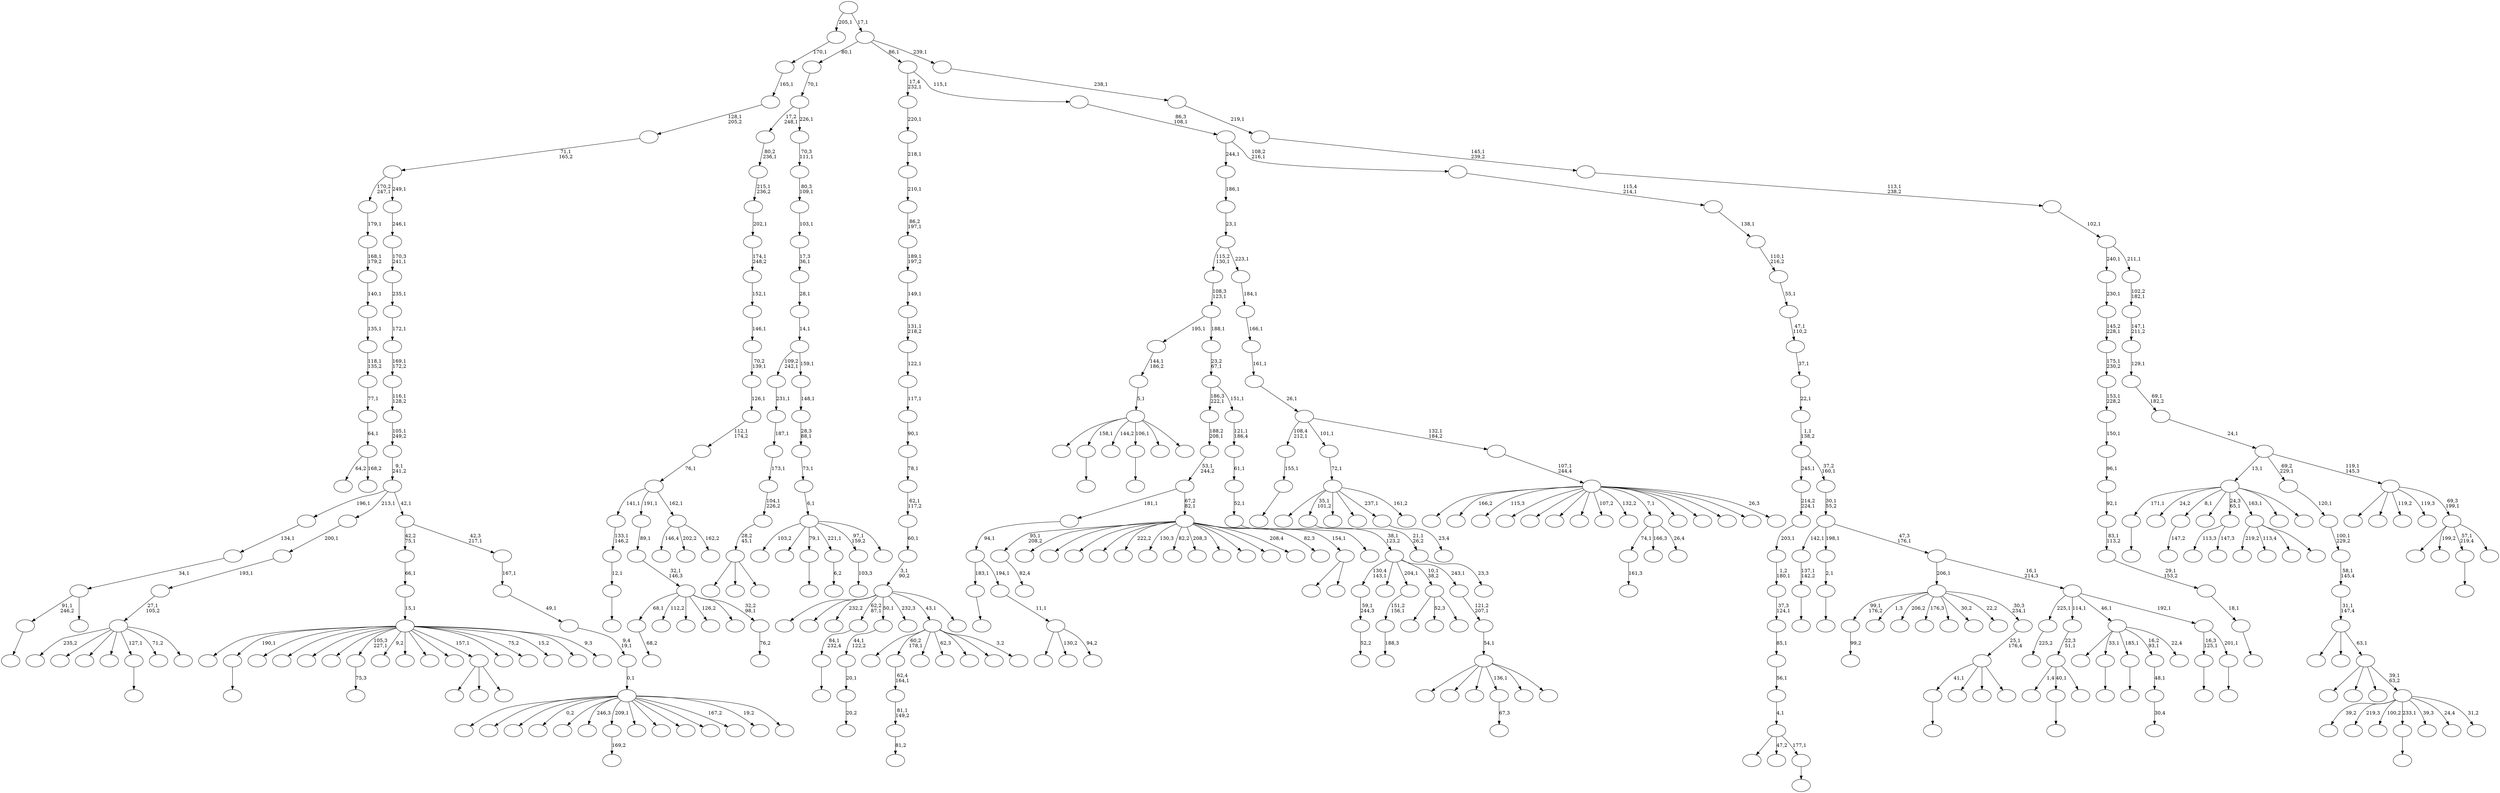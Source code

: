 digraph T {
	450 [label=""]
	449 [label=""]
	448 [label=""]
	447 [label=""]
	446 [label=""]
	445 [label=""]
	444 [label=""]
	443 [label=""]
	442 [label=""]
	441 [label=""]
	440 [label=""]
	439 [label=""]
	438 [label=""]
	437 [label=""]
	436 [label=""]
	435 [label=""]
	434 [label=""]
	433 [label=""]
	432 [label=""]
	431 [label=""]
	430 [label=""]
	429 [label=""]
	428 [label=""]
	427 [label=""]
	426 [label=""]
	425 [label=""]
	424 [label=""]
	423 [label=""]
	422 [label=""]
	421 [label=""]
	420 [label=""]
	419 [label=""]
	418 [label=""]
	417 [label=""]
	416 [label=""]
	415 [label=""]
	414 [label=""]
	413 [label=""]
	412 [label=""]
	411 [label=""]
	410 [label=""]
	409 [label=""]
	408 [label=""]
	407 [label=""]
	406 [label=""]
	405 [label=""]
	404 [label=""]
	403 [label=""]
	402 [label=""]
	401 [label=""]
	400 [label=""]
	399 [label=""]
	398 [label=""]
	397 [label=""]
	396 [label=""]
	395 [label=""]
	394 [label=""]
	393 [label=""]
	392 [label=""]
	391 [label=""]
	390 [label=""]
	389 [label=""]
	388 [label=""]
	387 [label=""]
	386 [label=""]
	385 [label=""]
	384 [label=""]
	383 [label=""]
	382 [label=""]
	381 [label=""]
	380 [label=""]
	379 [label=""]
	378 [label=""]
	377 [label=""]
	376 [label=""]
	375 [label=""]
	374 [label=""]
	373 [label=""]
	372 [label=""]
	371 [label=""]
	370 [label=""]
	369 [label=""]
	368 [label=""]
	367 [label=""]
	366 [label=""]
	365 [label=""]
	364 [label=""]
	363 [label=""]
	362 [label=""]
	361 [label=""]
	360 [label=""]
	359 [label=""]
	358 [label=""]
	357 [label=""]
	356 [label=""]
	355 [label=""]
	354 [label=""]
	353 [label=""]
	352 [label=""]
	351 [label=""]
	350 [label=""]
	349 [label=""]
	348 [label=""]
	347 [label=""]
	346 [label=""]
	345 [label=""]
	344 [label=""]
	343 [label=""]
	342 [label=""]
	341 [label=""]
	340 [label=""]
	339 [label=""]
	338 [label=""]
	337 [label=""]
	336 [label=""]
	335 [label=""]
	334 [label=""]
	333 [label=""]
	332 [label=""]
	331 [label=""]
	330 [label=""]
	329 [label=""]
	328 [label=""]
	327 [label=""]
	326 [label=""]
	325 [label=""]
	324 [label=""]
	323 [label=""]
	322 [label=""]
	321 [label=""]
	320 [label=""]
	319 [label=""]
	318 [label=""]
	317 [label=""]
	316 [label=""]
	315 [label=""]
	314 [label=""]
	313 [label=""]
	312 [label=""]
	311 [label=""]
	310 [label=""]
	309 [label=""]
	308 [label=""]
	307 [label=""]
	306 [label=""]
	305 [label=""]
	304 [label=""]
	303 [label=""]
	302 [label=""]
	301 [label=""]
	300 [label=""]
	299 [label=""]
	298 [label=""]
	297 [label=""]
	296 [label=""]
	295 [label=""]
	294 [label=""]
	293 [label=""]
	292 [label=""]
	291 [label=""]
	290 [label=""]
	289 [label=""]
	288 [label=""]
	287 [label=""]
	286 [label=""]
	285 [label=""]
	284 [label=""]
	283 [label=""]
	282 [label=""]
	281 [label=""]
	280 [label=""]
	279 [label=""]
	278 [label=""]
	277 [label=""]
	276 [label=""]
	275 [label=""]
	274 [label=""]
	273 [label=""]
	272 [label=""]
	271 [label=""]
	270 [label=""]
	269 [label=""]
	268 [label=""]
	267 [label=""]
	266 [label=""]
	265 [label=""]
	264 [label=""]
	263 [label=""]
	262 [label=""]
	261 [label=""]
	260 [label=""]
	259 [label=""]
	258 [label=""]
	257 [label=""]
	256 [label=""]
	255 [label=""]
	254 [label=""]
	253 [label=""]
	252 [label=""]
	251 [label=""]
	250 [label=""]
	249 [label=""]
	248 [label=""]
	247 [label=""]
	246 [label=""]
	245 [label=""]
	244 [label=""]
	243 [label=""]
	242 [label=""]
	241 [label=""]
	240 [label=""]
	239 [label=""]
	238 [label=""]
	237 [label=""]
	236 [label=""]
	235 [label=""]
	234 [label=""]
	233 [label=""]
	232 [label=""]
	231 [label=""]
	230 [label=""]
	229 [label=""]
	228 [label=""]
	227 [label=""]
	226 [label=""]
	225 [label=""]
	224 [label=""]
	223 [label=""]
	222 [label=""]
	221 [label=""]
	220 [label=""]
	219 [label=""]
	218 [label=""]
	217 [label=""]
	216 [label=""]
	215 [label=""]
	214 [label=""]
	213 [label=""]
	212 [label=""]
	211 [label=""]
	210 [label=""]
	209 [label=""]
	208 [label=""]
	207 [label=""]
	206 [label=""]
	205 [label=""]
	204 [label=""]
	203 [label=""]
	202 [label=""]
	201 [label=""]
	200 [label=""]
	199 [label=""]
	198 [label=""]
	197 [label=""]
	196 [label=""]
	195 [label=""]
	194 [label=""]
	193 [label=""]
	192 [label=""]
	191 [label=""]
	190 [label=""]
	189 [label=""]
	188 [label=""]
	187 [label=""]
	186 [label=""]
	185 [label=""]
	184 [label=""]
	183 [label=""]
	182 [label=""]
	181 [label=""]
	180 [label=""]
	179 [label=""]
	178 [label=""]
	177 [label=""]
	176 [label=""]
	175 [label=""]
	174 [label=""]
	173 [label=""]
	172 [label=""]
	171 [label=""]
	170 [label=""]
	169 [label=""]
	168 [label=""]
	167 [label=""]
	166 [label=""]
	165 [label=""]
	164 [label=""]
	163 [label=""]
	162 [label=""]
	161 [label=""]
	160 [label=""]
	159 [label=""]
	158 [label=""]
	157 [label=""]
	156 [label=""]
	155 [label=""]
	154 [label=""]
	153 [label=""]
	152 [label=""]
	151 [label=""]
	150 [label=""]
	149 [label=""]
	148 [label=""]
	147 [label=""]
	146 [label=""]
	145 [label=""]
	144 [label=""]
	143 [label=""]
	142 [label=""]
	141 [label=""]
	140 [label=""]
	139 [label=""]
	138 [label=""]
	137 [label=""]
	136 [label=""]
	135 [label=""]
	134 [label=""]
	133 [label=""]
	132 [label=""]
	131 [label=""]
	130 [label=""]
	129 [label=""]
	128 [label=""]
	127 [label=""]
	126 [label=""]
	125 [label=""]
	124 [label=""]
	123 [label=""]
	122 [label=""]
	121 [label=""]
	120 [label=""]
	119 [label=""]
	118 [label=""]
	117 [label=""]
	116 [label=""]
	115 [label=""]
	114 [label=""]
	113 [label=""]
	112 [label=""]
	111 [label=""]
	110 [label=""]
	109 [label=""]
	108 [label=""]
	107 [label=""]
	106 [label=""]
	105 [label=""]
	104 [label=""]
	103 [label=""]
	102 [label=""]
	101 [label=""]
	100 [label=""]
	99 [label=""]
	98 [label=""]
	97 [label=""]
	96 [label=""]
	95 [label=""]
	94 [label=""]
	93 [label=""]
	92 [label=""]
	91 [label=""]
	90 [label=""]
	89 [label=""]
	88 [label=""]
	87 [label=""]
	86 [label=""]
	85 [label=""]
	84 [label=""]
	83 [label=""]
	82 [label=""]
	81 [label=""]
	80 [label=""]
	79 [label=""]
	78 [label=""]
	77 [label=""]
	76 [label=""]
	75 [label=""]
	74 [label=""]
	73 [label=""]
	72 [label=""]
	71 [label=""]
	70 [label=""]
	69 [label=""]
	68 [label=""]
	67 [label=""]
	66 [label=""]
	65 [label=""]
	64 [label=""]
	63 [label=""]
	62 [label=""]
	61 [label=""]
	60 [label=""]
	59 [label=""]
	58 [label=""]
	57 [label=""]
	56 [label=""]
	55 [label=""]
	54 [label=""]
	53 [label=""]
	52 [label=""]
	51 [label=""]
	50 [label=""]
	49 [label=""]
	48 [label=""]
	47 [label=""]
	46 [label=""]
	45 [label=""]
	44 [label=""]
	43 [label=""]
	42 [label=""]
	41 [label=""]
	40 [label=""]
	39 [label=""]
	38 [label=""]
	37 [label=""]
	36 [label=""]
	35 [label=""]
	34 [label=""]
	33 [label=""]
	32 [label=""]
	31 [label=""]
	30 [label=""]
	29 [label=""]
	28 [label=""]
	27 [label=""]
	26 [label=""]
	25 [label=""]
	24 [label=""]
	23 [label=""]
	22 [label=""]
	21 [label=""]
	20 [label=""]
	19 [label=""]
	18 [label=""]
	17 [label=""]
	16 [label=""]
	15 [label=""]
	14 [label=""]
	13 [label=""]
	12 [label=""]
	11 [label=""]
	10 [label=""]
	9 [label=""]
	8 [label=""]
	7 [label=""]
	6 [label=""]
	5 [label=""]
	4 [label=""]
	3 [label=""]
	2 [label=""]
	1 [label=""]
	0 [label=""]
	444 -> 445 [label=""]
	440 -> 441 [label=""]
	437 -> 438 [label=""]
	435 -> 436 [label=""]
	434 -> 435 [label="137,1\n142,2"]
	432 -> 433 [label="6,2"]
	427 -> 428 [label="82,4"]
	423 -> 424 [label="99,2"]
	416 -> 417 [label=""]
	412 -> 413 [label=""]
	407 -> 408 [label=""]
	406 -> 407 [label="18,1"]
	405 -> 406 [label="29,1\n153,2"]
	404 -> 405 [label="83,1\n113,2"]
	403 -> 404 [label="92,1"]
	402 -> 403 [label="96,1"]
	401 -> 402 [label="150,1"]
	400 -> 401 [label="153,1\n228,2"]
	399 -> 400 [label="175,1\n230,2"]
	398 -> 399 [label="145,2\n228,1"]
	397 -> 398 [label="230,1"]
	395 -> 396 [label=""]
	387 -> 388 [label="68,2"]
	385 -> 386 [label=""]
	384 -> 385 [label="12,1"]
	383 -> 384 [label="133,1\n146,2"]
	380 -> 381 [label=""]
	373 -> 374 [label="161,3"]
	367 -> 368 [label="81,2"]
	366 -> 367 [label="81,1\n149,2"]
	365 -> 366 [label="62,4\n164,1"]
	363 -> 364 [label="103,3"]
	352 -> 353 [label=""]
	349 -> 350 [label=""]
	348 -> 349 [label="84,1\n232,4"]
	341 -> 342 [label=""]
	334 -> 335 [label=""]
	329 -> 330 [label=""]
	326 -> 327 [label=""]
	325 -> 326 [label="155,1"]
	322 -> 323 [label="20,2"]
	321 -> 322 [label="20,1"]
	320 -> 321 [label="44,1\n122,2"]
	318 -> 319 [label="169,2"]
	314 -> 315 [label="23,3"]
	313 -> 314 [label="21,1\n26,2"]
	306 -> 307 [label=""]
	299 -> 300 [label=""]
	294 -> 420 [label=""]
	294 -> 412 [label="158,1"]
	294 -> 409 [label="144,2"]
	294 -> 395 [label="106,1"]
	294 -> 351 [label=""]
	294 -> 295 [label=""]
	293 -> 294 [label="5,1"]
	292 -> 293 [label="144,1\n186,2"]
	290 -> 291 [label="147,2"]
	279 -> 280 [label=""]
	278 -> 279 [label="2,1"]
	276 -> 277 [label="225,2"]
	274 -> 275 [label=""]
	273 -> 393 [label=""]
	273 -> 301 [label="47,2"]
	273 -> 274 [label="177,1"]
	272 -> 273 [label="4,1"]
	271 -> 272 [label="56,1"]
	270 -> 271 [label="85,1"]
	269 -> 270 [label="37,3\n124,1"]
	268 -> 269 [label="1,2\n180,1"]
	267 -> 268 [label="203,1"]
	266 -> 267 [label="214,2\n224,1"]
	264 -> 265 [label="76,2"]
	263 -> 387 [label="68,1"]
	263 -> 375 [label="112,2"]
	263 -> 369 [label=""]
	263 -> 362 [label="126,2"]
	263 -> 285 [label=""]
	263 -> 264 [label="32,2\n98,1"]
	262 -> 263 [label="32,1\n146,3"]
	261 -> 262 [label="89,1"]
	259 -> 260 [label="75,3"]
	256 -> 257 [label="52,2"]
	255 -> 256 [label="59,1\n244,3"]
	248 -> 373 [label="74,1"]
	248 -> 354 [label="166,3"]
	248 -> 249 [label="26,4"]
	245 -> 443 [label="113,3"]
	245 -> 246 [label="147,3"]
	242 -> 416 [label="91,1\n246,2"]
	242 -> 243 [label=""]
	241 -> 242 [label="34,1"]
	240 -> 241 [label="134,1"]
	237 -> 238 [label=""]
	233 -> 410 [label=""]
	233 -> 302 [label=""]
	233 -> 234 [label=""]
	232 -> 233 [label="28,2\n45,1"]
	231 -> 232 [label="104,1\n226,2"]
	230 -> 231 [label="173,1"]
	229 -> 230 [label="187,1"]
	228 -> 229 [label="231,1"]
	224 -> 356 [label="146,4"]
	224 -> 287 [label="202,2"]
	224 -> 225 [label="162,2"]
	223 -> 383 [label="141,1"]
	223 -> 261 [label="191,1"]
	223 -> 224 [label="162,1"]
	222 -> 223 [label="76,1"]
	221 -> 222 [label="112,1\n174,2"]
	220 -> 221 [label="126,1"]
	219 -> 220 [label="70,2\n139,1"]
	218 -> 219 [label="146,1"]
	217 -> 218 [label="152,1"]
	216 -> 217 [label="174,1\n248,2"]
	215 -> 216 [label="202,1"]
	214 -> 215 [label="215,1\n236,2"]
	213 -> 214 [label="80,2\n236,1"]
	210 -> 442 [label="1,4"]
	210 -> 329 [label="40,1"]
	210 -> 211 [label=""]
	209 -> 210 [label="22,3\n51,1"]
	206 -> 207 [label="30,4"]
	205 -> 206 [label="48,1"]
	203 -> 449 [label="219,2"]
	203 -> 339 [label="113,4"]
	203 -> 308 [label=""]
	203 -> 204 [label=""]
	196 -> 358 [label=""]
	196 -> 244 [label=""]
	196 -> 197 [label=""]
	191 -> 192 [label="188,3"]
	190 -> 191 [label="151,2\n156,1"]
	188 -> 189 [label="23,4"]
	179 -> 334 [label="41,1"]
	179 -> 305 [label=""]
	179 -> 288 [label=""]
	179 -> 180 [label=""]
	178 -> 179 [label="25,1\n176,4"]
	177 -> 423 [label="99,1\n176,2"]
	177 -> 418 [label="1,3"]
	177 -> 392 [label="206,2"]
	177 -> 357 [label="176,3"]
	177 -> 344 [label=""]
	177 -> 282 [label="30,2"]
	177 -> 227 [label="22,2"]
	177 -> 178 [label="30,3\n234,1"]
	170 -> 371 [label=""]
	170 -> 324 [label="52,3"]
	170 -> 171 [label=""]
	168 -> 391 [label=""]
	168 -> 313 [label="35,1\n101,2"]
	168 -> 284 [label=""]
	168 -> 251 [label=""]
	168 -> 188 [label="237,1"]
	168 -> 169 [label="161,2"]
	167 -> 168 [label="72,1"]
	165 -> 166 [label=""]
	163 -> 437 [label="171,1"]
	163 -> 309 [label="24,2"]
	163 -> 290 [label="8,1"]
	163 -> 250 [label=""]
	163 -> 245 [label="24,3\n65,1"]
	163 -> 203 [label="163,1"]
	163 -> 181 [label=""]
	163 -> 164 [label=""]
	160 -> 340 [label=""]
	160 -> 161 [label=""]
	158 -> 429 [label="235,2"]
	158 -> 421 [label=""]
	158 -> 370 [label=""]
	158 -> 310 [label=""]
	158 -> 299 [label="127,1"]
	158 -> 297 [label="71,2"]
	158 -> 159 [label=""]
	157 -> 158 [label="27,1\n105,2"]
	156 -> 157 [label="193,1"]
	155 -> 156 [label="200,1"]
	151 -> 152 [label="67,3"]
	149 -> 414 [label=""]
	149 -> 377 [label="130,2"]
	149 -> 150 [label="94,2"]
	148 -> 149 [label="11,1"]
	147 -> 341 [label="183,1"]
	147 -> 148 [label="194,1"]
	146 -> 147 [label="94,1"]
	144 -> 425 [label=""]
	144 -> 380 [label="190,1"]
	144 -> 359 [label=""]
	144 -> 337 [label=""]
	144 -> 328 [label=""]
	144 -> 289 [label=""]
	144 -> 259 [label="105,3\n227,1"]
	144 -> 247 [label="9,2"]
	144 -> 236 [label=""]
	144 -> 235 [label=""]
	144 -> 202 [label=""]
	144 -> 196 [label="157,1"]
	144 -> 185 [label=""]
	144 -> 184 [label="75,2"]
	144 -> 154 [label="15,2"]
	144 -> 153 [label=""]
	144 -> 145 [label="9,3"]
	143 -> 144 [label="15,1"]
	142 -> 143 [label="66,1"]
	140 -> 446 [label=""]
	140 -> 440 [label="33,1"]
	140 -> 306 [label="185,1"]
	140 -> 205 [label="16,2\n93,1"]
	140 -> 141 [label="22,4"]
	138 -> 378 [label="64,2"]
	138 -> 139 [label="168,2"]
	137 -> 138 [label="64,1"]
	136 -> 137 [label="77,1"]
	135 -> 136 [label="118,1\n135,2"]
	134 -> 135 [label="135,1"]
	133 -> 134 [label="140,1"]
	132 -> 133 [label="168,1\n179,2"]
	131 -> 132 [label="179,1"]
	128 -> 390 [label=""]
	128 -> 365 [label="60,2\n178,1"]
	128 -> 338 [label=""]
	128 -> 316 [label="62,3"]
	128 -> 226 [label=""]
	128 -> 199 [label=""]
	128 -> 129 [label="3,2"]
	126 -> 450 [label="103,2"]
	126 -> 448 [label=""]
	126 -> 444 [label="79,1"]
	126 -> 432 [label="221,1"]
	126 -> 363 [label="97,1\n159,2"]
	126 -> 127 [label=""]
	125 -> 126 [label="6,1"]
	124 -> 125 [label="73,1"]
	123 -> 124 [label="28,3\n88,1"]
	122 -> 123 [label="148,1"]
	121 -> 228 [label="109,2\n242,1"]
	121 -> 122 [label="159,1"]
	120 -> 121 [label="14,1"]
	119 -> 120 [label="28,1"]
	118 -> 119 [label="17,3\n36,1"]
	117 -> 118 [label="103,1"]
	116 -> 117 [label="80,3\n109,1"]
	115 -> 116 [label="70,3\n111,1"]
	114 -> 213 [label="17,2\n248,1"]
	114 -> 115 [label="226,1"]
	113 -> 114 [label="70,1"]
	111 -> 430 [label=""]
	111 -> 419 [label=""]
	111 -> 389 [label=""]
	111 -> 361 [label="0,2"]
	111 -> 346 [label=""]
	111 -> 333 [label="246,3"]
	111 -> 318 [label="209,1"]
	111 -> 298 [label=""]
	111 -> 283 [label=""]
	111 -> 186 [label=""]
	111 -> 183 [label=""]
	111 -> 176 [label="167,2"]
	111 -> 173 [label="19,2"]
	111 -> 112 [label=""]
	110 -> 111 [label="0,1"]
	109 -> 110 [label="9,4\n19,1"]
	108 -> 109 [label="49,1"]
	107 -> 108 [label="167,1"]
	106 -> 142 [label="42,2\n75,1"]
	106 -> 107 [label="42,3\n217,1"]
	105 -> 240 [label="196,1"]
	105 -> 155 [label="213,1"]
	105 -> 106 [label="42,1"]
	104 -> 105 [label="9,1\n241,2"]
	103 -> 104 [label="105,1\n249,2"]
	102 -> 103 [label="116,1\n128,2"]
	101 -> 102 [label="169,1\n172,2"]
	100 -> 101 [label="172,1"]
	99 -> 100 [label="235,1"]
	98 -> 99 [label="170,3\n241,1"]
	97 -> 98 [label="246,1"]
	96 -> 131 [label="170,2\n247,1"]
	96 -> 97 [label="249,1"]
	95 -> 96 [label="71,1\n165,2"]
	94 -> 95 [label="128,1\n205,2"]
	93 -> 94 [label="165,1"]
	92 -> 93 [label="170,1"]
	90 -> 427 [label="95,1\n208,2"]
	90 -> 422 [label=""]
	90 -> 355 [label=""]
	90 -> 336 [label=""]
	90 -> 332 [label=""]
	90 -> 312 [label="222,2"]
	90 -> 286 [label="130,3"]
	90 -> 253 [label="82,2"]
	90 -> 252 [label="208,3"]
	90 -> 200 [label=""]
	90 -> 187 [label=""]
	90 -> 175 [label=""]
	90 -> 174 [label="208,4"]
	90 -> 172 [label="82,3"]
	90 -> 160 [label="154,1"]
	90 -> 91 [label=""]
	89 -> 146 [label="181,1"]
	89 -> 90 [label="67,2\n82,1"]
	88 -> 89 [label="53,1\n244,2"]
	87 -> 88 [label="188,2\n208,1"]
	84 -> 311 [label=""]
	84 -> 198 [label=""]
	84 -> 182 [label=""]
	84 -> 151 [label="136,1"]
	84 -> 130 [label=""]
	84 -> 85 [label=""]
	83 -> 84 [label="54,1"]
	82 -> 83 [label="121,2\n207,1"]
	81 -> 255 [label="130,4\n143,1"]
	81 -> 254 [label=""]
	81 -> 190 [label="204,1"]
	81 -> 170 [label="10,1\n38,2"]
	81 -> 82 [label="243,1"]
	80 -> 81 [label="38,1\n123,2"]
	79 -> 80 [label="52,1"]
	78 -> 79 [label="61,1"]
	77 -> 78 [label="121,1\n186,4"]
	76 -> 87 [label="186,3\n222,1"]
	76 -> 77 [label="151,1"]
	75 -> 76 [label="23,2\n67,1"]
	74 -> 292 [label="195,1"]
	74 -> 75 [label="188,1"]
	73 -> 74 [label="108,3\n123,1"]
	71 -> 447 [label=""]
	71 -> 439 [label="166,2"]
	71 -> 426 [label="115,3"]
	71 -> 415 [label=""]
	71 -> 411 [label=""]
	71 -> 379 [label=""]
	71 -> 304 [label=""]
	71 -> 303 [label="107,2"]
	71 -> 296 [label="132,2"]
	71 -> 248 [label="7,1"]
	71 -> 201 [label=""]
	71 -> 195 [label=""]
	71 -> 193 [label=""]
	71 -> 86 [label=""]
	71 -> 72 [label="26,3"]
	70 -> 71 [label="107,1\n244,4"]
	69 -> 325 [label="108,4\n212,1"]
	69 -> 167 [label="101,1"]
	69 -> 70 [label="132,1\n184,2"]
	68 -> 69 [label="26,1"]
	67 -> 68 [label="161,1"]
	66 -> 67 [label="166,1"]
	65 -> 66 [label="184,1"]
	64 -> 73 [label="115,2\n130,1"]
	64 -> 65 [label="223,1"]
	63 -> 64 [label="23,1"]
	62 -> 63 [label="186,1"]
	60 -> 431 [label=""]
	60 -> 382 [label=""]
	60 -> 360 [label="232,2"]
	60 -> 348 [label="62,2\n87,1"]
	60 -> 320 [label="50,1"]
	60 -> 194 [label="232,3"]
	60 -> 128 [label="43,1"]
	60 -> 61 [label=""]
	59 -> 60 [label="3,1\n90,2"]
	58 -> 59 [label="60,1"]
	57 -> 58 [label="62,1\n117,2"]
	56 -> 57 [label="78,1"]
	55 -> 56 [label="90,1"]
	54 -> 55 [label="117,1"]
	53 -> 54 [label="122,1"]
	52 -> 53 [label="131,1\n218,2"]
	51 -> 52 [label="149,1"]
	50 -> 51 [label="189,1\n197,2"]
	49 -> 50 [label="86,2\n197,1"]
	48 -> 49 [label="210,1"]
	47 -> 48 [label="218,1"]
	46 -> 47 [label="220,1"]
	44 -> 376 [label="39,2"]
	44 -> 343 [label="219,3"]
	44 -> 281 [label="100,2"]
	44 -> 237 [label="233,1"]
	44 -> 212 [label="39,3"]
	44 -> 162 [label="24,4"]
	44 -> 45 [label="31,2"]
	43 -> 347 [label=""]
	43 -> 345 [label=""]
	43 -> 208 [label=""]
	43 -> 44 [label="39,1\n63,2"]
	42 -> 372 [label=""]
	42 -> 331 [label=""]
	42 -> 43 [label="63,1"]
	41 -> 42 [label="31,1\n147,4"]
	40 -> 41 [label="58,1\n145,4"]
	39 -> 40 [label="100,1\n229,2"]
	38 -> 39 [label="120,1"]
	34 -> 35 [label=""]
	33 -> 352 [label="16,3\n125,1"]
	33 -> 34 [label="201,1"]
	32 -> 276 [label="225,1"]
	32 -> 209 [label="114,1"]
	32 -> 140 [label="46,1"]
	32 -> 33 [label="192,1"]
	31 -> 177 [label="206,1"]
	31 -> 32 [label="16,1\n214,3"]
	30 -> 434 [label="142,1"]
	30 -> 278 [label="198,1"]
	30 -> 31 [label="47,3\n176,1"]
	29 -> 30 [label="30,1\n55,2"]
	28 -> 266 [label="245,1"]
	28 -> 29 [label="37,2\n160,1"]
	27 -> 28 [label="1,1\n138,2"]
	26 -> 27 [label="22,1"]
	25 -> 26 [label="37,1"]
	24 -> 25 [label="47,1\n110,2"]
	23 -> 24 [label="55,1"]
	22 -> 23 [label="110,1\n216,2"]
	21 -> 22 [label="138,1"]
	20 -> 21 [label="115,4\n214,1"]
	19 -> 62 [label="244,1"]
	19 -> 20 [label="108,2\n216,1"]
	18 -> 19 [label="86,3\n108,1"]
	17 -> 46 [label="17,4\n232,1"]
	17 -> 18 [label="115,1"]
	15 -> 258 [label=""]
	15 -> 239 [label="199,2"]
	15 -> 165 [label="57,1\n219,4"]
	15 -> 16 [label=""]
	14 -> 394 [label=""]
	14 -> 317 [label=""]
	14 -> 37 [label="119,2"]
	14 -> 36 [label="119,3"]
	14 -> 15 [label="69,3\n199,1"]
	13 -> 163 [label="13,1"]
	13 -> 38 [label="69,2\n229,1"]
	13 -> 14 [label="119,1\n145,3"]
	12 -> 13 [label="24,1"]
	11 -> 12 [label="69,1\n182,2"]
	10 -> 11 [label="129,1"]
	9 -> 10 [label="147,1\n211,2"]
	8 -> 9 [label="102,2\n182,1"]
	7 -> 397 [label="240,1"]
	7 -> 8 [label="211,1"]
	6 -> 7 [label="102,1"]
	5 -> 6 [label="113,1\n238,2"]
	4 -> 5 [label="145,1\n239,2"]
	3 -> 4 [label="219,1"]
	2 -> 3 [label="238,1"]
	1 -> 113 [label="80,1"]
	1 -> 17 [label="86,1"]
	1 -> 2 [label="239,1"]
	0 -> 92 [label="205,1"]
	0 -> 1 [label="17,1"]
}

